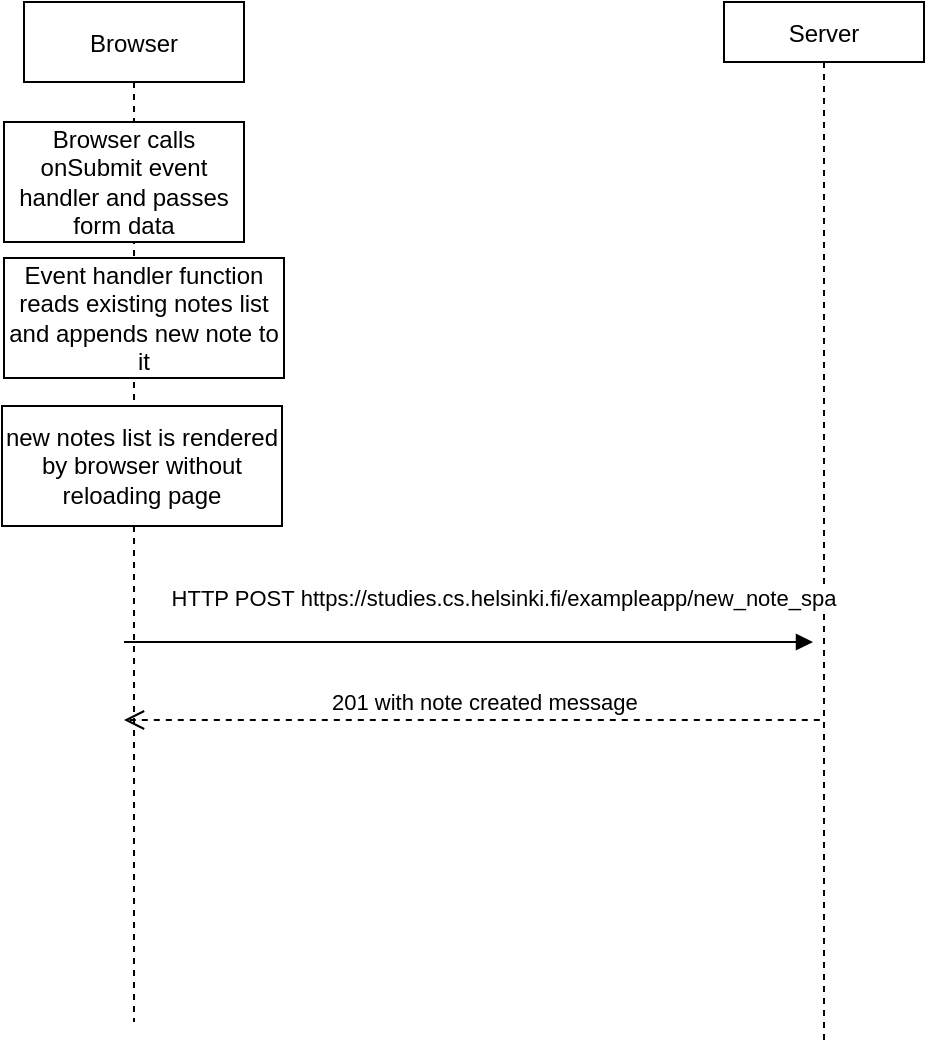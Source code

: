 <mxfile version="20.2.3" type="device"><diagram id="kgpKYQtTHZ0yAKxKKP6v" name="Page-1"><mxGraphModel dx="1038" dy="539" grid="1" gridSize="10" guides="1" tooltips="1" connect="1" arrows="1" fold="1" page="1" pageScale="1" pageWidth="850" pageHeight="1100" math="0" shadow="0"><root><mxCell id="0"/><mxCell id="1" parent="0"/><mxCell id="3nuBFxr9cyL0pnOWT2aG-1" value="Browser" style="shape=umlLifeline;perimeter=lifelinePerimeter;container=1;collapsible=0;recursiveResize=0;rounded=0;shadow=0;strokeWidth=1;" parent="1" vertex="1"><mxGeometry x="120" y="80" width="110" height="510" as="geometry"/></mxCell><mxCell id="3nuBFxr9cyL0pnOWT2aG-5" value="Server" style="shape=umlLifeline;perimeter=lifelinePerimeter;container=1;collapsible=0;recursiveResize=0;rounded=0;shadow=0;strokeWidth=1;size=30;" parent="1" vertex="1"><mxGeometry x="470" y="80" width="100" height="520" as="geometry"/></mxCell><mxCell id="bnnEw4q1IcfHnku548X5-9" value="HTTP POST https://studies.cs.helsinki.fi/exampleapp/new_note_spa&#10; " style="verticalAlign=bottom;endArrow=block;shadow=0;strokeWidth=1;fontColor=#000000;" parent="1" edge="1"><mxGeometry x="0.103" relative="1" as="geometry"><mxPoint x="170" y="400.0" as="sourcePoint"/><mxPoint x="514.5" y="400" as="targetPoint"/><Array as="points"><mxPoint x="305" y="400"/></Array><mxPoint as="offset"/></mxGeometry></mxCell><mxCell id="bnnEw4q1IcfHnku548X5-10" value="201 with note created message" style="verticalAlign=bottom;endArrow=open;dashed=1;endSize=8;shadow=0;strokeWidth=1;entryX=0.516;entryY=0.405;entryDx=0;entryDy=0;entryPerimeter=0;" parent="1" edge="1"><mxGeometry x="-0.031" relative="1" as="geometry"><mxPoint x="170" y="439" as="targetPoint"/><mxPoint x="517.9" y="439" as="sourcePoint"/><mxPoint x="1" as="offset"/></mxGeometry></mxCell><mxCell id="AG3HFuXImLoDDJKryUpY-1" value="Browser calls onSubmit event handler and passes form data" style="rounded=0;whiteSpace=wrap;html=1;fontColor=#000000;" vertex="1" parent="1"><mxGeometry x="110" y="140" width="120" height="60" as="geometry"/></mxCell><mxCell id="AG3HFuXImLoDDJKryUpY-2" value="Event handler function reads existing notes list and appends new note to it" style="rounded=0;whiteSpace=wrap;html=1;fontColor=#000000;" vertex="1" parent="1"><mxGeometry x="110" y="208" width="140" height="60" as="geometry"/></mxCell><mxCell id="AG3HFuXImLoDDJKryUpY-3" value="new notes list is rendered by browser without reloading page" style="rounded=0;whiteSpace=wrap;html=1;fontColor=#000000;" vertex="1" parent="1"><mxGeometry x="109" y="282" width="140" height="60" as="geometry"/></mxCell></root></mxGraphModel></diagram></mxfile>